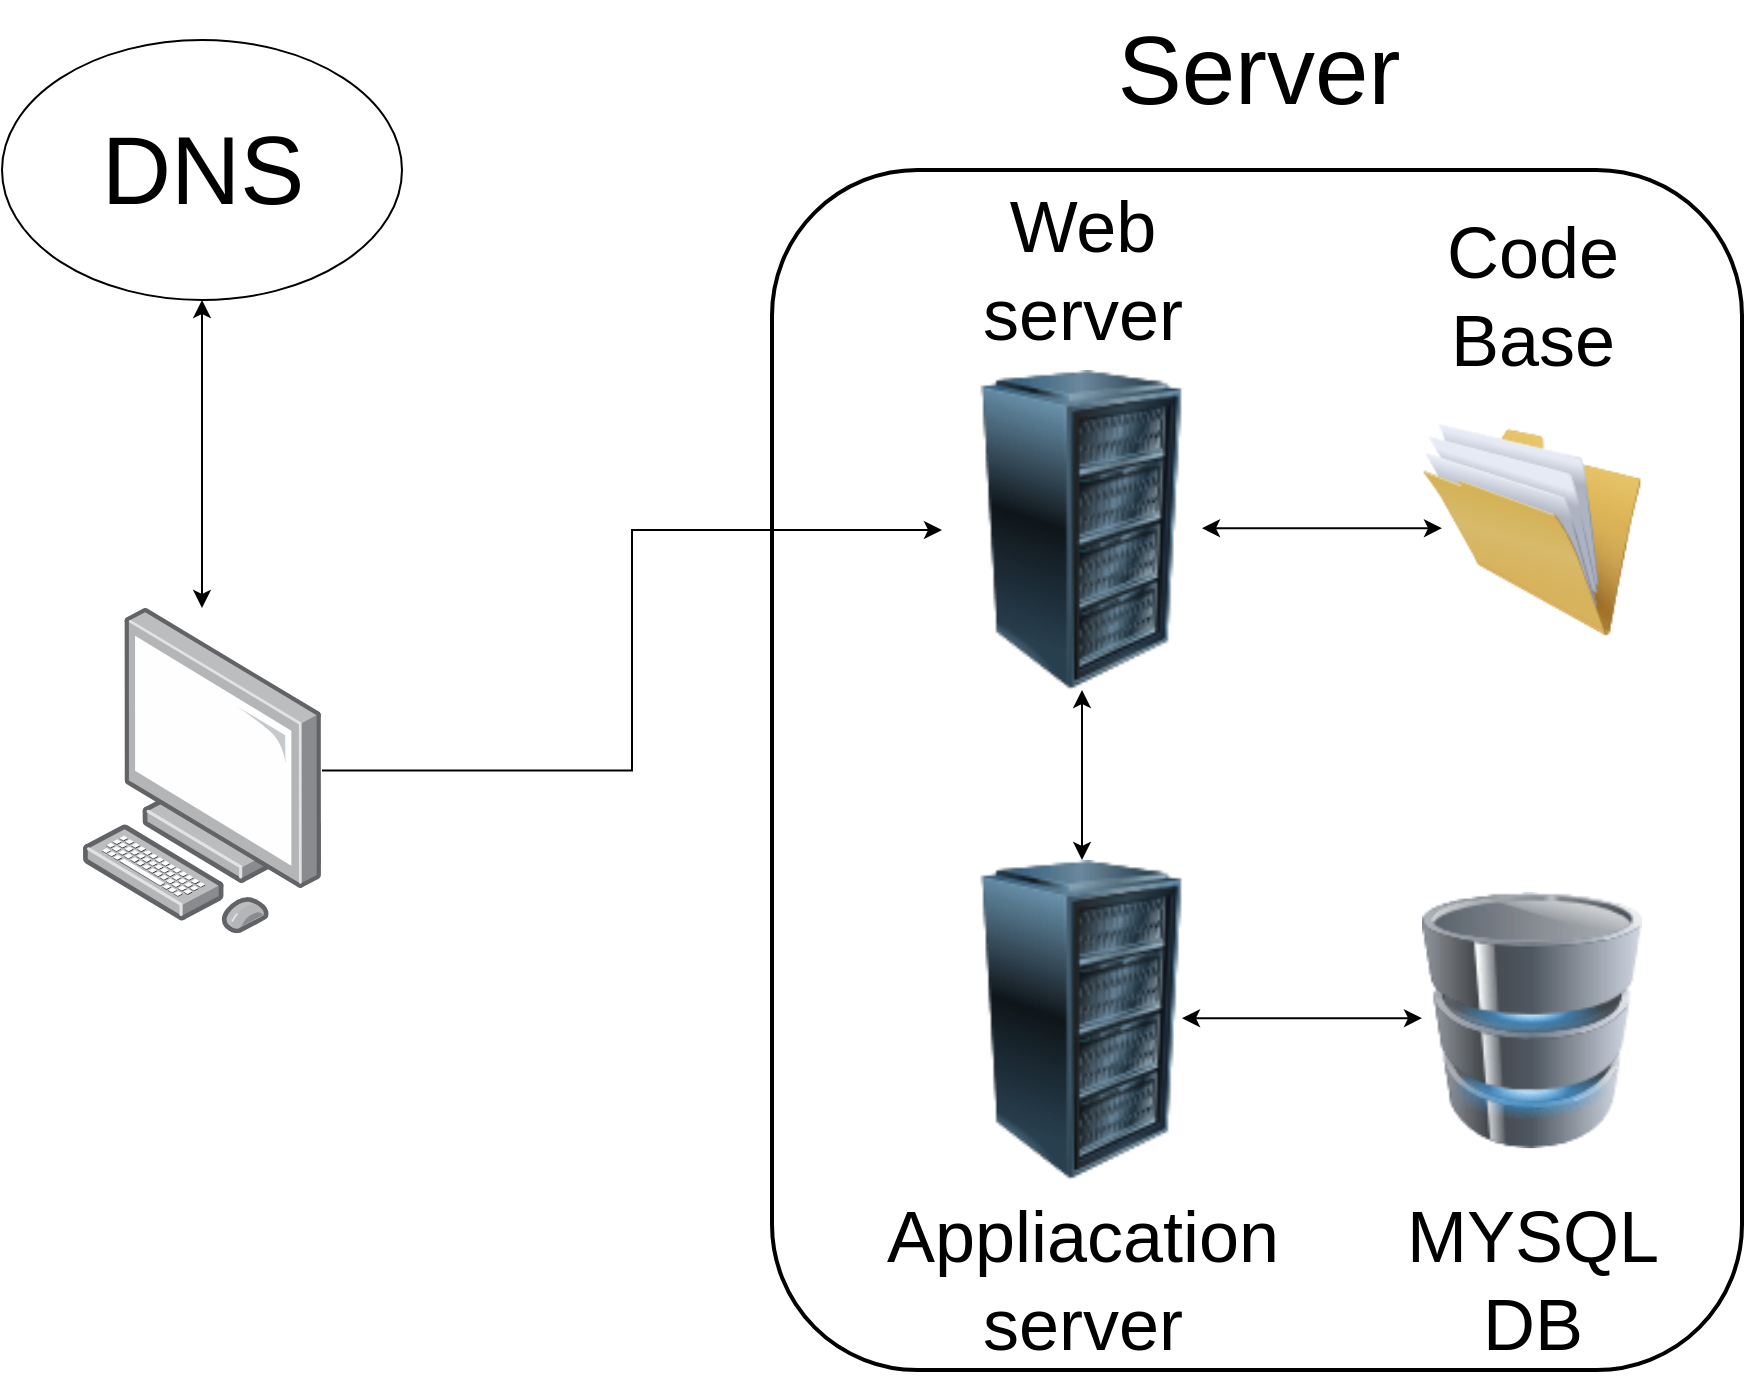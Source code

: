 <mxfile version="21.7.2" type="github">
  <diagram name="Page-1" id="822b0af5-4adb-64df-f703-e8dfc1f81529">
    <mxGraphModel dx="1600" dy="869" grid="1" gridSize="10" guides="1" tooltips="1" connect="1" arrows="1" fold="1" page="1" pageScale="1" pageWidth="1100" pageHeight="850" background="none" math="0" shadow="0">
      <root>
        <mxCell id="0" />
        <mxCell id="1" parent="0" />
        <mxCell id="t5K60pOXcwjWEz2N4Qyh-13" style="edgeStyle=orthogonalEdgeStyle;rounded=0;orthogonalLoop=1;jettySize=auto;html=1;entryX=0;entryY=0.5;entryDx=0;entryDy=0;" parent="1" source="t5K60pOXcwjWEz2N4Qyh-1" target="t5K60pOXcwjWEz2N4Qyh-2" edge="1">
          <mxGeometry relative="1" as="geometry" />
        </mxCell>
        <mxCell id="t5K60pOXcwjWEz2N4Qyh-1" value="" style="image;points=[];aspect=fixed;html=1;align=center;shadow=0;dashed=0;image=img/lib/allied_telesis/computer_and_terminals/Personal_Computer.svg;" parent="1" vertex="1">
          <mxGeometry x="50" y="344" width="120" height="162.63" as="geometry" />
        </mxCell>
        <mxCell id="t5K60pOXcwjWEz2N4Qyh-2" value="" style="image;html=1;image=img/lib/clip_art/computers/Server_Rack_128x128.png" parent="1" vertex="1">
          <mxGeometry x="480" y="225" width="140" height="160" as="geometry" />
        </mxCell>
        <mxCell id="t5K60pOXcwjWEz2N4Qyh-4" value="" style="image;html=1;image=img/lib/clip_art/computers/Server_Rack_128x128.png" parent="1" vertex="1">
          <mxGeometry x="480" y="470" width="140" height="160" as="geometry" />
        </mxCell>
        <mxCell id="t5K60pOXcwjWEz2N4Qyh-5" value="" style="rounded=1;whiteSpace=wrap;html=1;fillColor=none;strokeColor=#000000;strokeWidth=2;" parent="1" vertex="1">
          <mxGeometry x="395" y="125" width="485" height="600" as="geometry" />
        </mxCell>
        <mxCell id="t5K60pOXcwjWEz2N4Qyh-6" value="" style="ellipse;whiteSpace=wrap;html=1;" parent="1" vertex="1">
          <mxGeometry x="10" y="60" width="200" height="130" as="geometry" />
        </mxCell>
        <mxCell id="t5K60pOXcwjWEz2N4Qyh-7" value="&lt;font style=&quot;font-size: 48px;&quot;&gt;Server&lt;/font&gt;" style="text;html=1;align=center;verticalAlign=middle;resizable=0;points=[];autosize=1;strokeColor=none;fillColor=none;" parent="1" vertex="1">
          <mxGeometry x="557.5" y="40" width="160" height="70" as="geometry" />
        </mxCell>
        <mxCell id="t5K60pOXcwjWEz2N4Qyh-9" value="&lt;font style=&quot;&quot;&gt;&lt;font style=&quot;font-size: 36px;&quot;&gt;Web&lt;br&gt;server&lt;/font&gt;&lt;br&gt;&lt;/font&gt;" style="text;html=1;align=center;verticalAlign=middle;resizable=0;points=[];autosize=1;strokeColor=none;fillColor=none;" parent="1" vertex="1">
          <mxGeometry x="490" y="125" width="120" height="100" as="geometry" />
        </mxCell>
        <mxCell id="t5K60pOXcwjWEz2N4Qyh-10" value="&lt;font style=&quot;&quot;&gt;&lt;font style=&quot;font-size: 36px;&quot;&gt;Appliacation&lt;br&gt;server&lt;/font&gt;&lt;br&gt;&lt;/font&gt;" style="text;html=1;align=center;verticalAlign=middle;resizable=0;points=[];autosize=1;strokeColor=none;fillColor=none;" parent="1" vertex="1">
          <mxGeometry x="440" y="630" width="220" height="100" as="geometry" />
        </mxCell>
        <mxCell id="t5K60pOXcwjWEz2N4Qyh-15" value="" style="endArrow=classic;startArrow=classic;html=1;rounded=0;" parent="1" target="t5K60pOXcwjWEz2N4Qyh-2" edge="1">
          <mxGeometry width="50" height="50" relative="1" as="geometry">
            <mxPoint x="550" y="470" as="sourcePoint" />
            <mxPoint x="600" y="420" as="targetPoint" />
          </mxGeometry>
        </mxCell>
        <mxCell id="t5K60pOXcwjWEz2N4Qyh-16" value="" style="endArrow=classic;startArrow=classic;html=1;rounded=0;entryX=0.5;entryY=1;entryDx=0;entryDy=0;" parent="1" source="t5K60pOXcwjWEz2N4Qyh-1" target="t5K60pOXcwjWEz2N4Qyh-6" edge="1">
          <mxGeometry width="50" height="50" relative="1" as="geometry">
            <mxPoint x="109.47" y="347.5" as="sourcePoint" />
            <mxPoint x="109.47" y="262.5" as="targetPoint" />
          </mxGeometry>
        </mxCell>
        <mxCell id="t5K60pOXcwjWEz2N4Qyh-17" value="&lt;font style=&quot;font-size: 48px;&quot;&gt;DNS&lt;/font&gt;" style="text;html=1;align=center;verticalAlign=middle;resizable=0;points=[];autosize=1;strokeColor=none;fillColor=none;" parent="1" vertex="1">
          <mxGeometry x="50" y="90" width="120" height="70" as="geometry" />
        </mxCell>
        <mxCell id="t5K60pOXcwjWEz2N4Qyh-18" value="" style="image;html=1;image=img/lib/clip_art/computers/Database_128x128.png" parent="1" vertex="1">
          <mxGeometry x="720" y="463" width="110" height="174" as="geometry" />
        </mxCell>
        <mxCell id="t5K60pOXcwjWEz2N4Qyh-19" value="&lt;font style=&quot;&quot;&gt;&lt;span style=&quot;font-size: 36px;&quot;&gt;MYSQL&lt;br&gt;DB&lt;/span&gt;&lt;br&gt;&lt;/font&gt;" style="text;html=1;align=center;verticalAlign=middle;resizable=0;points=[];autosize=1;strokeColor=none;fillColor=none;" parent="1" vertex="1">
          <mxGeometry x="700" y="630" width="150" height="100" as="geometry" />
        </mxCell>
        <mxCell id="t5K60pOXcwjWEz2N4Qyh-21" value="" style="endArrow=classic;startArrow=classic;html=1;rounded=0;" parent="1" edge="1">
          <mxGeometry width="50" height="50" relative="1" as="geometry">
            <mxPoint x="600" y="549.09" as="sourcePoint" />
            <mxPoint x="720" y="549.09" as="targetPoint" />
          </mxGeometry>
        </mxCell>
        <mxCell id="ULzSa3rQIOnoUFM7LlT5-3" value="" style="image;html=1;image=img/lib/clip_art/general/Full_Folder_128x128.png" vertex="1" parent="1">
          <mxGeometry x="720" y="237.5" width="110" height="135" as="geometry" />
        </mxCell>
        <mxCell id="ULzSa3rQIOnoUFM7LlT5-4" value="" style="endArrow=classic;startArrow=classic;html=1;rounded=0;" edge="1" parent="1">
          <mxGeometry width="50" height="50" relative="1" as="geometry">
            <mxPoint x="610" y="304.09" as="sourcePoint" />
            <mxPoint x="730" y="304.09" as="targetPoint" />
          </mxGeometry>
        </mxCell>
        <mxCell id="ULzSa3rQIOnoUFM7LlT5-5" value="&lt;font style=&quot;&quot;&gt;&lt;span style=&quot;font-size: 36px;&quot;&gt;Code&lt;br&gt;Base&lt;/span&gt;&lt;br&gt;&lt;/font&gt;" style="text;html=1;align=center;verticalAlign=middle;resizable=0;points=[];autosize=1;strokeColor=none;fillColor=none;" vertex="1" parent="1">
          <mxGeometry x="720" y="137.5" width="110" height="100" as="geometry" />
        </mxCell>
      </root>
    </mxGraphModel>
  </diagram>
</mxfile>
